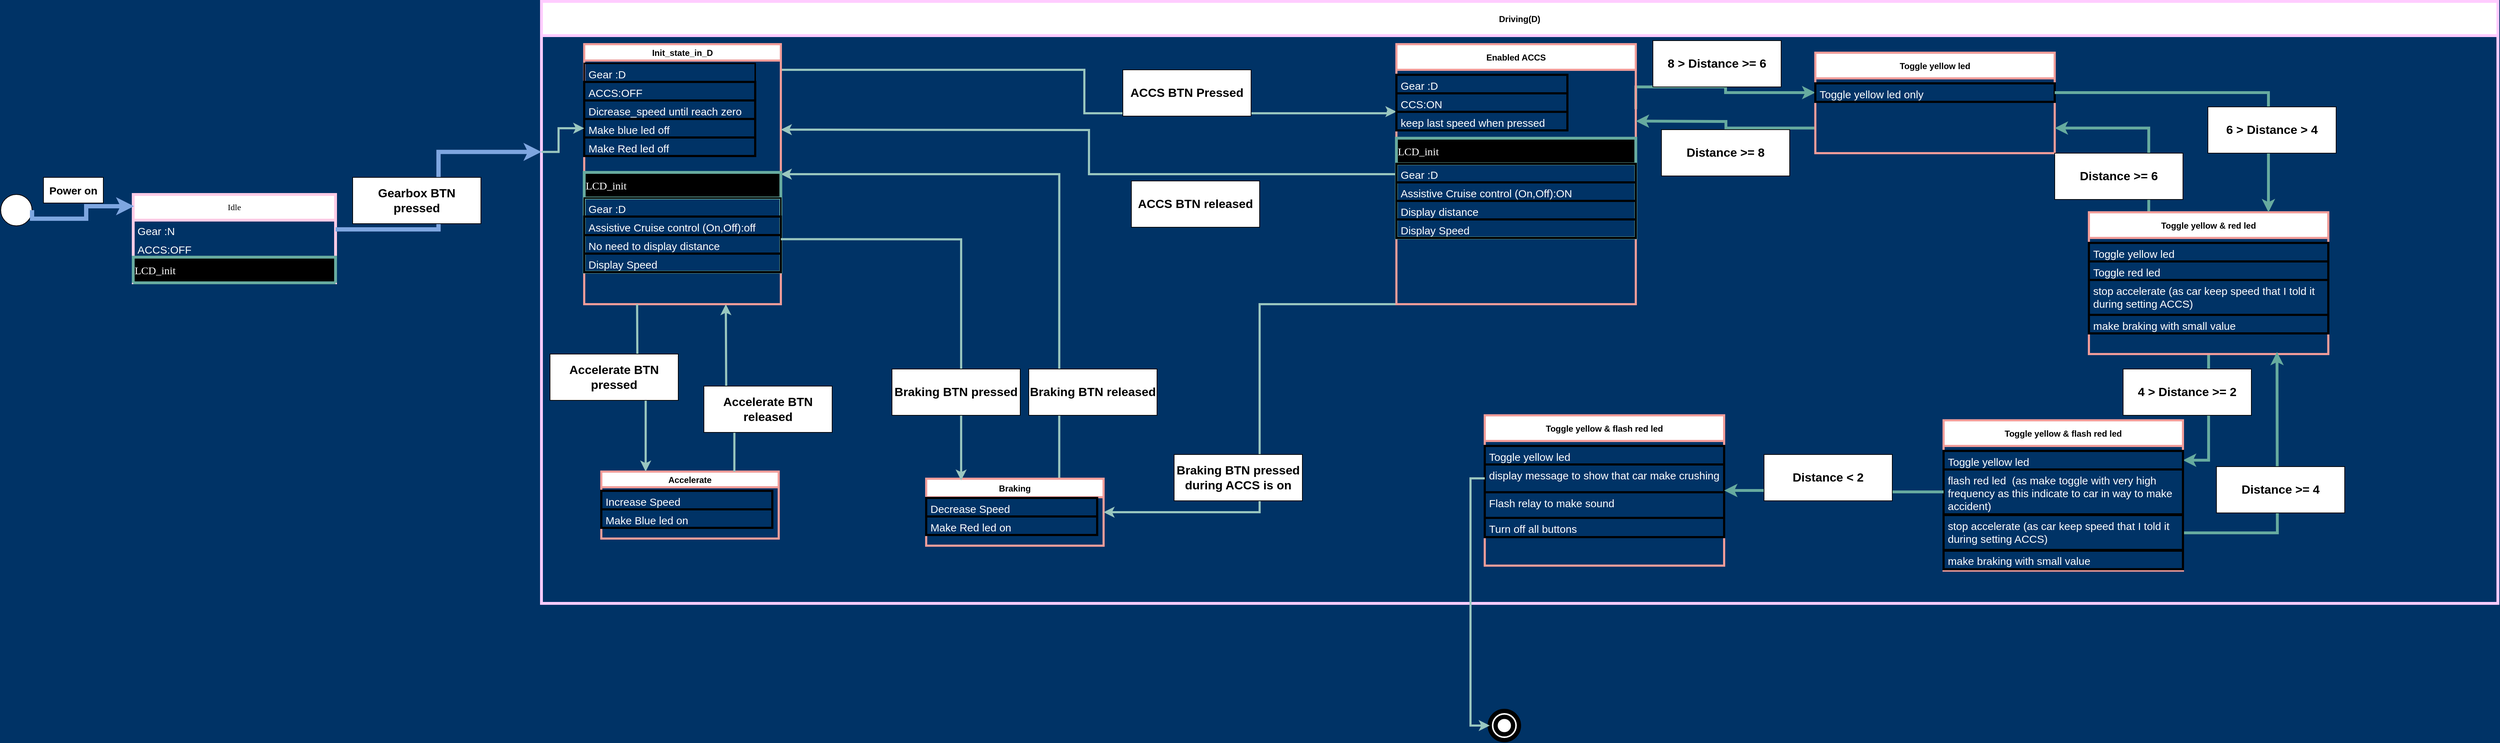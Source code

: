 <mxfile version="24.0.2" type="github">
  <diagram id="C5RBs43oDa-KdzZeNtuy" name="Page-1">
    <mxGraphModel dx="3452" dy="2474" grid="1" gridSize="12" guides="1" tooltips="1" connect="1" arrows="1" fold="1" page="1" pageScale="1" pageWidth="827" pageHeight="1169" background="#003366" math="0" shadow="0">
      <root>
        <mxCell id="WIyWlLk6GJQsqaUBKTNV-0" />
        <mxCell id="WIyWlLk6GJQsqaUBKTNV-1" parent="WIyWlLk6GJQsqaUBKTNV-0" />
        <mxCell id="QeEDxV_lBqNEmLMarwRb-2" value="" style="ellipse;whiteSpace=wrap;html=1;aspect=fixed;" parent="WIyWlLk6GJQsqaUBKTNV-1" vertex="1">
          <mxGeometry x="-182" y="115" width="44" height="44" as="geometry" />
        </mxCell>
        <mxCell id="QeEDxV_lBqNEmLMarwRb-4" value="" style="ellipse;shape=doubleEllipse;whiteSpace=wrap;html=1;gradientColor=none;fillColor=default;fillStyle=auto;aspect=fixed;collapsible=0;shadow=0;textShadow=0;perimeterSpacing=0;strokeWidth=6;" parent="WIyWlLk6GJQsqaUBKTNV-1" vertex="1">
          <mxGeometry x="1908" y="840" width="41" height="41" as="geometry" />
        </mxCell>
        <object label="Idle" id="QeEDxV_lBqNEmLMarwRb-9">
          <mxCell style="swimlane;fontStyle=0;childLayout=stackLayout;horizontal=1;startSize=36;horizontalStack=0;resizeParent=1;resizeParentMax=0;resizeLast=0;collapsible=1;marginBottom=0;whiteSpace=wrap;html=1;fontFamily=Verdana;fontColor=default;rounded=0;gradientColor=none;swimlaneFillColor=none;strokeWidth=4;strokeColor=#FFCCE6;" parent="WIyWlLk6GJQsqaUBKTNV-1" vertex="1">
            <mxGeometry x="4" y="115" width="284" height="124" as="geometry">
              <mxRectangle x="4" y="115" width="72" height="36" as="alternateBounds" />
            </mxGeometry>
          </mxCell>
        </object>
        <mxCell id="QeEDxV_lBqNEmLMarwRb-10" value="&lt;font style=&quot;font-size: 15px;&quot; color=&quot;#ffffff&quot;&gt;Gear :N&lt;/font&gt;" style="text;strokeColor=none;fillColor=none;align=left;verticalAlign=top;spacingLeft=4;spacingRight=4;overflow=hidden;rotatable=0;points=[[0,0.5],[1,0.5]];portConstraint=eastwest;whiteSpace=wrap;html=1;" parent="QeEDxV_lBqNEmLMarwRb-9" vertex="1">
          <mxGeometry y="36" width="284" height="26" as="geometry" />
        </mxCell>
        <mxCell id="QeEDxV_lBqNEmLMarwRb-11" value="&lt;font style=&quot;font-size: 15px;&quot; color=&quot;#ffffff&quot;&gt;ACCS:OFF&lt;/font&gt;" style="text;strokeColor=none;fillColor=none;align=left;verticalAlign=top;spacingLeft=4;spacingRight=4;overflow=hidden;rotatable=0;points=[[0,0.5],[1,0.5]];portConstraint=eastwest;whiteSpace=wrap;html=1;" parent="QeEDxV_lBqNEmLMarwRb-9" vertex="1">
          <mxGeometry y="62" width="284" height="26" as="geometry" />
        </mxCell>
        <object label="&lt;font style=&quot;font-size: 15px;&quot;&gt;LCD_init&lt;/font&gt;" id="QeEDxV_lBqNEmLMarwRb-14">
          <mxCell style="swimlane;fontStyle=0;childLayout=stackLayout;horizontal=1;startSize=36;horizontalStack=0;resizeParent=1;resizeParentMax=0;resizeLast=0;collapsible=1;marginBottom=0;whiteSpace=wrap;html=1;fontFamily=Verdana;fontColor=#FFFFFF;rounded=0;fillColor=#000000;align=left;strokeColor=#67AB9F;strokeWidth=4;" parent="QeEDxV_lBqNEmLMarwRb-9" vertex="1" collapsed="1">
            <mxGeometry y="88" width="284" height="36" as="geometry">
              <mxRectangle y="88" width="284" height="140" as="alternateBounds" />
            </mxGeometry>
          </mxCell>
        </object>
        <mxCell id="QeEDxV_lBqNEmLMarwRb-15" value="&lt;font style=&quot;font-size: 15px;&quot; color=&quot;#ffffff&quot;&gt;Gear :N&lt;/font&gt;" style="text;strokeColor=none;fillColor=none;align=left;verticalAlign=top;spacingLeft=4;spacingRight=4;overflow=hidden;rotatable=0;points=[[0,0.5],[1,0.5]];portConstraint=eastwest;whiteSpace=wrap;html=1;" parent="QeEDxV_lBqNEmLMarwRb-14" vertex="1">
          <mxGeometry y="36" width="284" height="26" as="geometry" />
        </mxCell>
        <mxCell id="QeEDxV_lBqNEmLMarwRb-16" value="&lt;font color=&quot;#ffffff&quot;&gt;&lt;span style=&quot;font-size: 15px;&quot;&gt;Assistive Cruise control (On,Off):off&lt;/span&gt;&lt;/font&gt;" style="text;strokeColor=none;fillColor=none;align=left;verticalAlign=top;spacingLeft=4;spacingRight=4;overflow=hidden;rotatable=0;points=[[0,0.5],[1,0.5]];portConstraint=eastwest;whiteSpace=wrap;html=1;" parent="QeEDxV_lBqNEmLMarwRb-14" vertex="1">
          <mxGeometry y="62" width="284" height="26" as="geometry" />
        </mxCell>
        <mxCell id="QeEDxV_lBqNEmLMarwRb-17" value="&lt;font style=&quot;font-size: 15px;&quot; color=&quot;#ffffff&quot;&gt;No need to display distance&lt;/font&gt;" style="text;strokeColor=none;fillColor=none;align=left;verticalAlign=top;spacingLeft=4;spacingRight=4;overflow=hidden;rotatable=0;points=[[0,0.5],[1,0.5]];portConstraint=eastwest;whiteSpace=wrap;html=1;" parent="QeEDxV_lBqNEmLMarwRb-14" vertex="1">
          <mxGeometry y="88" width="284" height="26" as="geometry" />
        </mxCell>
        <mxCell id="FsSQR3Tcq3Qhwz0BQt5I-0" value="&lt;font style=&quot;font-size: 15px;&quot; color=&quot;#ffffff&quot;&gt;Display Speed&lt;/font&gt;" style="text;strokeColor=none;fillColor=none;align=left;verticalAlign=top;spacingLeft=4;spacingRight=4;overflow=hidden;rotatable=0;points=[[0,0.5],[1,0.5]];portConstraint=eastwest;whiteSpace=wrap;html=1;" parent="QeEDxV_lBqNEmLMarwRb-14" vertex="1">
          <mxGeometry y="114" width="284" height="26" as="geometry" />
        </mxCell>
        <mxCell id="QeEDxV_lBqNEmLMarwRb-19" style="edgeStyle=orthogonalEdgeStyle;rounded=0;orthogonalLoop=1;jettySize=auto;html=1;exitX=1;exitY=0.5;exitDx=0;exitDy=0;entryX=0.004;entryY=0.133;entryDx=0;entryDy=0;entryPerimeter=0;strokeWidth=6;strokeColor=#7EA6E0;" parent="WIyWlLk6GJQsqaUBKTNV-1" source="QeEDxV_lBqNEmLMarwRb-2" target="QeEDxV_lBqNEmLMarwRb-9" edge="1">
          <mxGeometry relative="1" as="geometry">
            <Array as="points">
              <mxPoint x="-62" y="149" />
              <mxPoint x="-62" y="132" />
            </Array>
          </mxGeometry>
        </mxCell>
        <mxCell id="QeEDxV_lBqNEmLMarwRb-21" value="&lt;font style=&quot;font-size: 15px;&quot;&gt;&lt;b&gt;Power on&lt;/b&gt;&lt;/font&gt;" style="rounded=0;whiteSpace=wrap;html=1;" parent="WIyWlLk6GJQsqaUBKTNV-1" vertex="1">
          <mxGeometry x="-122" y="91" width="84" height="36" as="geometry" />
        </mxCell>
        <mxCell id="uNYdHs1n68aAT5kjv6AT-13" value="Driving(D)" style="swimlane;startSize=48;strokeWidth=4;strokeColor=#FFCCFF;" parent="WIyWlLk6GJQsqaUBKTNV-1" vertex="1">
          <mxGeometry x="577" y="-156" width="2746" height="845" as="geometry">
            <mxRectangle x="552" y="-132" width="96" height="48" as="alternateBounds" />
          </mxGeometry>
        </mxCell>
        <mxCell id="7wikcRFZf2UDu9N1v2jD-3" value="Accelerate" style="swimlane;strokeWidth=3;strokeColor=#F19C99;startSize=22;" vertex="1" parent="uNYdHs1n68aAT5kjv6AT-13">
          <mxGeometry x="84" y="660" width="249" height="94" as="geometry" />
        </mxCell>
        <mxCell id="7wikcRFZf2UDu9N1v2jD-4" value="&lt;font style=&quot;font-size: 15px;&quot; color=&quot;#ffffff&quot;&gt;Increase Speed&lt;/font&gt;" style="text;strokeColor=default;fillColor=none;align=left;verticalAlign=top;spacingLeft=4;spacingRight=4;overflow=hidden;rotatable=0;points=[[0,0.5],[1,0.5]];portConstraint=eastwest;whiteSpace=wrap;html=1;strokeWidth=3;" vertex="1" parent="7wikcRFZf2UDu9N1v2jD-3">
          <mxGeometry y="27" width="240" height="26" as="geometry" />
        </mxCell>
        <mxCell id="7wikcRFZf2UDu9N1v2jD-5" value="&lt;font style=&quot;font-size: 15px;&quot; color=&quot;#ffffff&quot;&gt;Make Blue led on&amp;nbsp;&lt;/font&gt;" style="text;strokeColor=default;fillColor=none;align=left;verticalAlign=top;spacingLeft=4;spacingRight=4;overflow=hidden;rotatable=0;points=[[0,0.5,0,0,0],[1,0.5,0,0,0]];portConstraint=eastwest;whiteSpace=wrap;html=1;strokeWidth=3;" vertex="1" parent="7wikcRFZf2UDu9N1v2jD-3">
          <mxGeometry y="53" width="240" height="26" as="geometry" />
        </mxCell>
        <mxCell id="7wikcRFZf2UDu9N1v2jD-32" style="edgeStyle=orthogonalEdgeStyle;rounded=0;orthogonalLoop=1;jettySize=auto;html=1;exitX=0.75;exitY=0;exitDx=0;exitDy=0;entryX=1;entryY=0.5;entryDx=0;entryDy=0;strokeWidth=3;strokeColor=#9AC7BF;" edge="1" parent="uNYdHs1n68aAT5kjv6AT-13" source="7wikcRFZf2UDu9N1v2jD-18" target="FsSQR3Tcq3Qhwz0BQt5I-2">
          <mxGeometry relative="1" as="geometry" />
        </mxCell>
        <mxCell id="7wikcRFZf2UDu9N1v2jD-18" value="Braking" style="swimlane;strokeWidth=3;strokeColor=#F19C99;startSize=26;" vertex="1" parent="uNYdHs1n68aAT5kjv6AT-13">
          <mxGeometry x="540" y="670" width="249" height="94" as="geometry" />
        </mxCell>
        <mxCell id="7wikcRFZf2UDu9N1v2jD-19" value="&lt;font style=&quot;font-size: 15px;&quot; color=&quot;#ffffff&quot;&gt;Decrease Speed&lt;/font&gt;" style="text;strokeColor=default;fillColor=none;align=left;verticalAlign=top;spacingLeft=4;spacingRight=4;overflow=hidden;rotatable=0;points=[[0,0.5],[1,0.5]];portConstraint=eastwest;whiteSpace=wrap;html=1;strokeWidth=3;" vertex="1" parent="7wikcRFZf2UDu9N1v2jD-18">
          <mxGeometry y="27" width="240" height="26" as="geometry" />
        </mxCell>
        <mxCell id="7wikcRFZf2UDu9N1v2jD-20" value="&lt;font style=&quot;font-size: 15px;&quot; color=&quot;#ffffff&quot;&gt;Make Red led on&amp;nbsp;&lt;/font&gt;" style="text;strokeColor=default;fillColor=none;align=left;verticalAlign=top;spacingLeft=4;spacingRight=4;overflow=hidden;rotatable=0;points=[[0,0.5,0,0,0],[1,0.5,0,0,0]];portConstraint=eastwest;whiteSpace=wrap;html=1;strokeWidth=3;" vertex="1" parent="7wikcRFZf2UDu9N1v2jD-18">
          <mxGeometry y="53" width="240" height="26" as="geometry" />
        </mxCell>
        <mxCell id="7wikcRFZf2UDu9N1v2jD-44" style="edgeStyle=orthogonalEdgeStyle;rounded=0;orthogonalLoop=1;jettySize=auto;html=1;exitX=1;exitY=0;exitDx=0;exitDy=0;strokeWidth=3;strokeColor=#9AC7BF;entryX=0;entryY=-0.01;entryDx=0;entryDy=0;entryPerimeter=0;" edge="1" parent="uNYdHs1n68aAT5kjv6AT-13" source="FsSQR3Tcq3Qhwz0BQt5I-2" target="7wikcRFZf2UDu9N1v2jD-41">
          <mxGeometry relative="1" as="geometry">
            <mxPoint x="1188" y="156" as="targetPoint" />
            <Array as="points">
              <mxPoint x="336" y="96" />
              <mxPoint x="762" y="96" />
              <mxPoint x="762" y="157" />
              <mxPoint x="1188" y="157" />
              <mxPoint x="1188" y="155" />
            </Array>
          </mxGeometry>
        </mxCell>
        <mxCell id="FsSQR3Tcq3Qhwz0BQt5I-2" value="Init_state_in_D" style="swimlane;strokeWidth=3;strokeColor=#F19C99;" parent="uNYdHs1n68aAT5kjv6AT-13" vertex="1">
          <mxGeometry x="60" y="60" width="276" height="365" as="geometry">
            <mxRectangle x="60" y="60" width="120" height="24" as="alternateBounds" />
          </mxGeometry>
        </mxCell>
        <mxCell id="FsSQR3Tcq3Qhwz0BQt5I-3" value="&lt;font style=&quot;font-size: 15px;&quot; color=&quot;#ffffff&quot;&gt;Gear :D&lt;/font&gt;" style="text;strokeColor=default;fillColor=none;align=left;verticalAlign=top;spacingLeft=4;spacingRight=4;overflow=hidden;rotatable=0;points=[[0,0.5],[1,0.5]];portConstraint=eastwest;whiteSpace=wrap;html=1;strokeWidth=2;perimeterSpacing=13;" parent="FsSQR3Tcq3Qhwz0BQt5I-2" vertex="1">
          <mxGeometry y="27" width="240" height="26" as="geometry" />
        </mxCell>
        <mxCell id="FsSQR3Tcq3Qhwz0BQt5I-4" value="&lt;font style=&quot;font-size: 15px;&quot; color=&quot;#ffffff&quot;&gt;ACCS:OFF&lt;/font&gt;" style="text;strokeColor=default;fillColor=none;align=left;verticalAlign=top;spacingLeft=4;spacingRight=4;overflow=hidden;rotatable=0;points=[[0,0.5,0,0,0],[1,0.5,0,0,0]];portConstraint=eastwest;whiteSpace=wrap;html=1;strokeWidth=3;" parent="FsSQR3Tcq3Qhwz0BQt5I-2" vertex="1">
          <mxGeometry y="53" width="240" height="26" as="geometry" />
        </mxCell>
        <object label="&lt;font style=&quot;font-size: 15px;&quot;&gt;LCD_init&lt;/font&gt;" id="FsSQR3Tcq3Qhwz0BQt5I-5">
          <mxCell style="swimlane;fontStyle=0;childLayout=stackLayout;horizontal=1;startSize=36;horizontalStack=0;resizeParent=1;resizeParentMax=0;resizeLast=0;collapsible=1;marginBottom=0;whiteSpace=wrap;html=1;fontFamily=Verdana;fontColor=#FFFFFF;rounded=0;fillColor=#000000;align=left;strokeColor=#67AB9F;strokeWidth=4;" parent="FsSQR3Tcq3Qhwz0BQt5I-2" vertex="1">
            <mxGeometry y="180" width="276" height="140" as="geometry">
              <mxRectangle y="144" width="240" height="36" as="alternateBounds" />
            </mxGeometry>
          </mxCell>
        </object>
        <mxCell id="FsSQR3Tcq3Qhwz0BQt5I-6" value="&lt;font style=&quot;font-size: 15px;&quot; color=&quot;#ffffff&quot;&gt;Gear :D&lt;/font&gt;" style="text;strokeColor=default;fillColor=none;align=left;verticalAlign=top;spacingLeft=4;spacingRight=4;overflow=hidden;rotatable=0;points=[[0,0.5],[1,0.5]];portConstraint=eastwest;whiteSpace=wrap;html=1;strokeWidth=2;" parent="FsSQR3Tcq3Qhwz0BQt5I-5" vertex="1">
          <mxGeometry y="36" width="276" height="26" as="geometry" />
        </mxCell>
        <mxCell id="FsSQR3Tcq3Qhwz0BQt5I-7" value="&lt;font color=&quot;#ffffff&quot;&gt;&lt;span style=&quot;font-size: 15px;&quot;&gt;Assistive Cruise control (On,Off):off&lt;/span&gt;&lt;/font&gt;" style="text;strokeColor=default;fillColor=none;align=left;verticalAlign=top;spacingLeft=4;spacingRight=4;overflow=hidden;rotatable=0;points=[[0,0.5],[1,0.5]];portConstraint=eastwest;whiteSpace=wrap;html=1;strokeWidth=3;" parent="FsSQR3Tcq3Qhwz0BQt5I-5" vertex="1">
          <mxGeometry y="62" width="276" height="26" as="geometry" />
        </mxCell>
        <mxCell id="FsSQR3Tcq3Qhwz0BQt5I-8" value="&lt;font style=&quot;font-size: 15px;&quot; color=&quot;#ffffff&quot;&gt;No need to display distance&lt;/font&gt;" style="text;strokeColor=default;fillColor=none;align=left;verticalAlign=top;spacingLeft=4;spacingRight=4;overflow=hidden;rotatable=0;points=[[0,0.5],[1,0.5]];portConstraint=eastwest;whiteSpace=wrap;html=1;strokeWidth=3;" parent="FsSQR3Tcq3Qhwz0BQt5I-5" vertex="1">
          <mxGeometry y="88" width="276" height="26" as="geometry" />
        </mxCell>
        <mxCell id="FsSQR3Tcq3Qhwz0BQt5I-9" value="&lt;font style=&quot;font-size: 15px;&quot; color=&quot;#ffffff&quot;&gt;Display Speed&lt;/font&gt;" style="text;strokeColor=default;fillColor=none;align=left;verticalAlign=top;spacingLeft=4;spacingRight=4;overflow=hidden;rotatable=0;points=[[0,0.5],[1,0.5]];portConstraint=eastwest;whiteSpace=wrap;html=1;strokeWidth=3;" parent="FsSQR3Tcq3Qhwz0BQt5I-5" vertex="1">
          <mxGeometry y="114" width="276" height="26" as="geometry" />
        </mxCell>
        <mxCell id="7wikcRFZf2UDu9N1v2jD-1" value="&lt;font style=&quot;font-size: 15px;&quot; color=&quot;#ffffff&quot;&gt;Dicrease_speed until reach zero&lt;/font&gt;" style="text;strokeColor=default;fillColor=none;align=left;verticalAlign=top;spacingLeft=4;spacingRight=4;overflow=hidden;rotatable=0;points=[[0,0.5,0,0,0],[1,0.5,0,0,0]];portConstraint=eastwest;whiteSpace=wrap;html=1;strokeWidth=3;" vertex="1" parent="FsSQR3Tcq3Qhwz0BQt5I-2">
          <mxGeometry y="79" width="240" height="26" as="geometry" />
        </mxCell>
        <mxCell id="7wikcRFZf2UDu9N1v2jD-26" value="&lt;font style=&quot;font-size: 15px;&quot; color=&quot;#ffffff&quot;&gt;Make blue led off&lt;/font&gt;" style="text;strokeColor=default;fillColor=none;align=left;verticalAlign=top;spacingLeft=4;spacingRight=4;overflow=hidden;rotatable=0;points=[[0,0.5,0,0,0],[1,0.5,0,0,0]];portConstraint=eastwest;whiteSpace=wrap;html=1;strokeWidth=3;" vertex="1" parent="FsSQR3Tcq3Qhwz0BQt5I-2">
          <mxGeometry y="105" width="240" height="26" as="geometry" />
        </mxCell>
        <mxCell id="7wikcRFZf2UDu9N1v2jD-48" value="&lt;font style=&quot;font-size: 15px;&quot; color=&quot;#ffffff&quot;&gt;Make Red led off&lt;/font&gt;" style="text;strokeColor=default;fillColor=none;align=left;verticalAlign=top;spacingLeft=4;spacingRight=4;overflow=hidden;rotatable=0;points=[[0,0.5,0,0,0],[1,0.5,0,0,0]];portConstraint=eastwest;whiteSpace=wrap;html=1;strokeWidth=3;" vertex="1" parent="FsSQR3Tcq3Qhwz0BQt5I-2">
          <mxGeometry y="131" width="240" height="26" as="geometry" />
        </mxCell>
        <mxCell id="7wikcRFZf2UDu9N1v2jD-13" style="edgeStyle=orthogonalEdgeStyle;rounded=0;orthogonalLoop=1;jettySize=auto;html=1;exitX=0.25;exitY=1;exitDx=0;exitDy=0;entryX=0.25;entryY=0;entryDx=0;entryDy=0;strokeWidth=3;strokeColor=#9AC7BF;" edge="1" parent="uNYdHs1n68aAT5kjv6AT-13" target="7wikcRFZf2UDu9N1v2jD-3">
          <mxGeometry relative="1" as="geometry">
            <mxPoint x="134.25" y="425" as="sourcePoint" />
          </mxGeometry>
        </mxCell>
        <mxCell id="7wikcRFZf2UDu9N1v2jD-14" style="edgeStyle=orthogonalEdgeStyle;rounded=0;orthogonalLoop=1;jettySize=auto;html=1;exitX=0.75;exitY=0;exitDx=0;exitDy=0;entryX=0.75;entryY=1;entryDx=0;entryDy=0;strokeWidth=3;strokeColor=#9AC7BF;" edge="1" parent="uNYdHs1n68aAT5kjv6AT-13" source="7wikcRFZf2UDu9N1v2jD-3">
          <mxGeometry relative="1" as="geometry">
            <mxPoint x="258.75" y="425" as="targetPoint" />
          </mxGeometry>
        </mxCell>
        <mxCell id="7wikcRFZf2UDu9N1v2jD-25" value="&lt;b&gt;&lt;font style=&quot;font-size: 17px;&quot;&gt;Braking BTN released&lt;/font&gt;&lt;/b&gt;" style="rounded=0;whiteSpace=wrap;html=1;" vertex="1" parent="uNYdHs1n68aAT5kjv6AT-13">
          <mxGeometry x="684" y="516" width="180" height="65" as="geometry" />
        </mxCell>
        <mxCell id="7wikcRFZf2UDu9N1v2jD-29" style="edgeStyle=elbowEdgeStyle;rounded=0;orthogonalLoop=1;jettySize=auto;html=1;exitX=1;exitY=0.75;exitDx=0;exitDy=0;entryX=0.197;entryY=0.027;entryDx=0;entryDy=0;entryPerimeter=0;elbow=vertical;strokeWidth=3;strokeColor=#9AC7BF;" edge="1" parent="uNYdHs1n68aAT5kjv6AT-13" source="FsSQR3Tcq3Qhwz0BQt5I-2" target="7wikcRFZf2UDu9N1v2jD-18">
          <mxGeometry relative="1" as="geometry">
            <Array as="points">
              <mxPoint x="456" y="334" />
            </Array>
          </mxGeometry>
        </mxCell>
        <mxCell id="7wikcRFZf2UDu9N1v2jD-45" style="edgeStyle=orthogonalEdgeStyle;rounded=0;orthogonalLoop=1;jettySize=auto;html=1;exitX=0;exitY=0.5;exitDx=0;exitDy=0;strokeWidth=3;strokeColor=#9AC7BF;" edge="1" parent="uNYdHs1n68aAT5kjv6AT-13" source="7wikcRFZf2UDu9N1v2jD-33">
          <mxGeometry relative="1" as="geometry">
            <mxPoint x="336" y="180" as="targetPoint" />
          </mxGeometry>
        </mxCell>
        <mxCell id="7wikcRFZf2UDu9N1v2jD-49" style="edgeStyle=orthogonalEdgeStyle;rounded=0;orthogonalLoop=1;jettySize=auto;html=1;exitX=0.25;exitY=1;exitDx=0;exitDy=0;entryX=1;entryY=0.5;entryDx=0;entryDy=0;strokeWidth=3;strokeColor=#9AC7BF;" edge="1" parent="uNYdHs1n68aAT5kjv6AT-13" source="7wikcRFZf2UDu9N1v2jD-33" target="7wikcRFZf2UDu9N1v2jD-18">
          <mxGeometry relative="1" as="geometry">
            <Array as="points">
              <mxPoint x="1008" y="425" />
              <mxPoint x="1008" y="717" />
            </Array>
          </mxGeometry>
        </mxCell>
        <mxCell id="7wikcRFZf2UDu9N1v2jD-79" style="edgeStyle=orthogonalEdgeStyle;rounded=0;orthogonalLoop=1;jettySize=auto;html=1;exitX=1;exitY=0.25;exitDx=0;exitDy=0;entryX=0;entryY=0.5;entryDx=0;entryDy=0;strokeWidth=4;strokeColor=#67AB9F;" edge="1" parent="uNYdHs1n68aAT5kjv6AT-13" source="7wikcRFZf2UDu9N1v2jD-33" target="7wikcRFZf2UDu9N1v2jD-56">
          <mxGeometry relative="1" as="geometry">
            <Array as="points">
              <mxPoint x="1536" y="120" />
              <mxPoint x="1662" y="120" />
              <mxPoint x="1662" y="128" />
            </Array>
          </mxGeometry>
        </mxCell>
        <mxCell id="7wikcRFZf2UDu9N1v2jD-33" value="Enabled ACCS" style="swimlane;strokeWidth=3;strokeColor=#F19C99;startSize=36;" vertex="1" parent="uNYdHs1n68aAT5kjv6AT-13">
          <mxGeometry x="1200" y="60" width="336" height="365" as="geometry" />
        </mxCell>
        <mxCell id="7wikcRFZf2UDu9N1v2jD-34" value="&lt;font style=&quot;font-size: 15px;&quot; color=&quot;#ffffff&quot;&gt;Gear :D&lt;/font&gt;" style="text;strokeColor=default;fillColor=none;align=left;verticalAlign=top;spacingLeft=4;spacingRight=4;overflow=hidden;rotatable=0;points=[[0,0.5],[1,0.5]];portConstraint=eastwest;whiteSpace=wrap;html=1;strokeWidth=3;" vertex="1" parent="7wikcRFZf2UDu9N1v2jD-33">
          <mxGeometry y="43" width="240" height="26" as="geometry" />
        </mxCell>
        <mxCell id="7wikcRFZf2UDu9N1v2jD-35" value="&lt;font style=&quot;font-size: 15px;&quot; color=&quot;#ffffff&quot;&gt;CCS:ON&lt;/font&gt;" style="text;strokeColor=default;fillColor=none;align=left;verticalAlign=top;spacingLeft=4;spacingRight=4;overflow=hidden;rotatable=0;points=[[0,0.5,0,0,0],[1,0.5,0,0,0]];portConstraint=eastwest;whiteSpace=wrap;html=1;strokeWidth=3;" vertex="1" parent="7wikcRFZf2UDu9N1v2jD-33">
          <mxGeometry y="69" width="240" height="26" as="geometry" />
        </mxCell>
        <object label="&lt;font style=&quot;font-size: 15px;&quot;&gt;LCD_init&lt;/font&gt;" id="7wikcRFZf2UDu9N1v2jD-36">
          <mxCell style="swimlane;fontStyle=0;childLayout=stackLayout;horizontal=1;startSize=36;horizontalStack=0;resizeParent=1;resizeParentMax=0;resizeLast=0;collapsible=1;marginBottom=0;whiteSpace=wrap;html=1;fontFamily=Verdana;fontColor=#FFFFFF;rounded=0;fillColor=#000000;align=left;strokeColor=#67AB9F;strokeWidth=4;" vertex="1" parent="7wikcRFZf2UDu9N1v2jD-33">
            <mxGeometry y="132" width="336" height="140" as="geometry">
              <mxRectangle y="160" width="240" height="36" as="alternateBounds" />
            </mxGeometry>
          </mxCell>
        </object>
        <mxCell id="7wikcRFZf2UDu9N1v2jD-37" value="&lt;font style=&quot;font-size: 15px;&quot; color=&quot;#ffffff&quot;&gt;Gear :D&lt;/font&gt;" style="text;strokeColor=default;fillColor=none;align=left;verticalAlign=top;spacingLeft=4;spacingRight=4;overflow=hidden;rotatable=0;points=[[0,0.5],[1,0.5]];portConstraint=eastwest;whiteSpace=wrap;html=1;strokeWidth=3;" vertex="1" parent="7wikcRFZf2UDu9N1v2jD-36">
          <mxGeometry y="36" width="336" height="26" as="geometry" />
        </mxCell>
        <mxCell id="7wikcRFZf2UDu9N1v2jD-38" value="&lt;font color=&quot;#ffffff&quot;&gt;&lt;span style=&quot;font-size: 15px;&quot;&gt;Assistive Cruise control (On,Off):ON&lt;/span&gt;&lt;/font&gt;" style="text;strokeColor=default;fillColor=none;align=left;verticalAlign=top;spacingLeft=4;spacingRight=4;overflow=hidden;rotatable=0;points=[[0,0.5],[1,0.5]];portConstraint=eastwest;whiteSpace=wrap;html=1;strokeWidth=3;" vertex="1" parent="7wikcRFZf2UDu9N1v2jD-36">
          <mxGeometry y="62" width="336" height="26" as="geometry" />
        </mxCell>
        <mxCell id="7wikcRFZf2UDu9N1v2jD-39" value="&lt;font style=&quot;font-size: 15px;&quot; color=&quot;#ffffff&quot;&gt;Display distance&lt;/font&gt;" style="text;strokeColor=default;fillColor=none;align=left;verticalAlign=top;spacingLeft=4;spacingRight=4;overflow=hidden;rotatable=0;points=[[0,0.5],[1,0.5]];portConstraint=eastwest;whiteSpace=wrap;html=1;strokeWidth=3;" vertex="1" parent="7wikcRFZf2UDu9N1v2jD-36">
          <mxGeometry y="88" width="336" height="26" as="geometry" />
        </mxCell>
        <mxCell id="7wikcRFZf2UDu9N1v2jD-40" value="&lt;font style=&quot;font-size: 15px;&quot; color=&quot;#ffffff&quot;&gt;Display Speed&lt;/font&gt;" style="text;strokeColor=default;fillColor=none;align=left;verticalAlign=top;spacingLeft=4;spacingRight=4;overflow=hidden;rotatable=0;points=[[0,0.5],[1,0.5]];portConstraint=eastwest;whiteSpace=wrap;html=1;strokeWidth=3;" vertex="1" parent="7wikcRFZf2UDu9N1v2jD-36">
          <mxGeometry y="114" width="336" height="26" as="geometry" />
        </mxCell>
        <mxCell id="7wikcRFZf2UDu9N1v2jD-41" value="&lt;font color=&quot;#ffffff&quot;&gt;&lt;span style=&quot;font-size: 15px;&quot;&gt;keep last speed when pressed&lt;/span&gt;&lt;/font&gt;" style="text;strokeColor=default;fillColor=none;align=left;verticalAlign=top;spacingLeft=4;spacingRight=4;overflow=hidden;rotatable=0;points=[[0,0.5,0,0,0],[1,0.5,0,0,0]];portConstraint=eastwest;whiteSpace=wrap;html=1;strokeWidth=3;" vertex="1" parent="7wikcRFZf2UDu9N1v2jD-33">
          <mxGeometry y="95" width="240" height="26" as="geometry" />
        </mxCell>
        <mxCell id="7wikcRFZf2UDu9N1v2jD-43" style="edgeStyle=orthogonalEdgeStyle;rounded=0;orthogonalLoop=1;jettySize=auto;html=1;exitX=0;exitY=0.25;exitDx=0;exitDy=0;entryX=0;entryY=0.5;entryDx=0;entryDy=0;entryPerimeter=0;strokeWidth=3;strokeColor=#9AC7BF;" edge="1" parent="uNYdHs1n68aAT5kjv6AT-13" source="uNYdHs1n68aAT5kjv6AT-13" target="7wikcRFZf2UDu9N1v2jD-26">
          <mxGeometry relative="1" as="geometry">
            <Array as="points">
              <mxPoint x="24" y="211" />
              <mxPoint x="24" y="178" />
            </Array>
          </mxGeometry>
        </mxCell>
        <mxCell id="7wikcRFZf2UDu9N1v2jD-24" value="&lt;b&gt;&lt;font style=&quot;font-size: 17px;&quot;&gt;Braking BTN pressed&lt;/font&gt;&lt;/b&gt;" style="rounded=0;whiteSpace=wrap;html=1;" vertex="1" parent="uNYdHs1n68aAT5kjv6AT-13">
          <mxGeometry x="492" y="516" width="180" height="65" as="geometry" />
        </mxCell>
        <mxCell id="7wikcRFZf2UDu9N1v2jD-46" value="&lt;b&gt;&lt;font style=&quot;font-size: 17px;&quot;&gt;ACCS BTN Pressed&lt;/font&gt;&lt;/b&gt;" style="rounded=0;whiteSpace=wrap;html=1;" vertex="1" parent="uNYdHs1n68aAT5kjv6AT-13">
          <mxGeometry x="816" y="96" width="180" height="65" as="geometry" />
        </mxCell>
        <mxCell id="7wikcRFZf2UDu9N1v2jD-47" value="&lt;b&gt;&lt;font style=&quot;font-size: 17px;&quot;&gt;ACCS BTN&lt;/font&gt;&lt;/b&gt;&lt;b&gt;&lt;font style=&quot;font-size: 17px;&quot;&gt;&amp;nbsp;released&lt;/font&gt;&lt;/b&gt;" style="rounded=0;whiteSpace=wrap;html=1;" vertex="1" parent="uNYdHs1n68aAT5kjv6AT-13">
          <mxGeometry x="828" y="252" width="180" height="65" as="geometry" />
        </mxCell>
        <mxCell id="7wikcRFZf2UDu9N1v2jD-51" value="&lt;b&gt;&lt;font style=&quot;font-size: 17px;&quot;&gt;Braking BTN pressed&lt;/font&gt;&lt;/b&gt;&lt;div&gt;&lt;b&gt;&lt;font style=&quot;font-size: 17px;&quot;&gt;during ACCS is on&lt;/font&gt;&lt;/b&gt;&lt;/div&gt;" style="rounded=0;whiteSpace=wrap;html=1;" vertex="1" parent="uNYdHs1n68aAT5kjv6AT-13">
          <mxGeometry x="888" y="636" width="180" height="65" as="geometry" />
        </mxCell>
        <mxCell id="7wikcRFZf2UDu9N1v2jD-16" value="&lt;b&gt;&lt;font style=&quot;font-size: 17px;&quot;&gt;Accelerate BTN pressed&lt;/font&gt;&lt;/b&gt;" style="rounded=0;whiteSpace=wrap;html=1;" vertex="1" parent="uNYdHs1n68aAT5kjv6AT-13">
          <mxGeometry x="12" y="495" width="180" height="65" as="geometry" />
        </mxCell>
        <mxCell id="7wikcRFZf2UDu9N1v2jD-17" value="&lt;b&gt;&lt;font style=&quot;font-size: 17px;&quot;&gt;Accelerate BTN released&lt;/font&gt;&lt;/b&gt;" style="rounded=0;whiteSpace=wrap;html=1;" vertex="1" parent="uNYdHs1n68aAT5kjv6AT-13">
          <mxGeometry x="228" y="540" width="180" height="65" as="geometry" />
        </mxCell>
        <mxCell id="7wikcRFZf2UDu9N1v2jD-80" style="edgeStyle=orthogonalEdgeStyle;rounded=0;orthogonalLoop=1;jettySize=auto;html=1;exitX=0;exitY=0.75;exitDx=0;exitDy=0;strokeWidth=4;strokeColor=#67AB9F;" edge="1" parent="uNYdHs1n68aAT5kjv6AT-13" source="7wikcRFZf2UDu9N1v2jD-55">
          <mxGeometry relative="1" as="geometry">
            <mxPoint x="1536" y="168" as="targetPoint" />
          </mxGeometry>
        </mxCell>
        <mxCell id="7wikcRFZf2UDu9N1v2jD-55" value="Toggle yellow led" style="swimlane;strokeWidth=3;strokeColor=#F19C99;startSize=36;" vertex="1" parent="uNYdHs1n68aAT5kjv6AT-13">
          <mxGeometry x="1788" y="72" width="336" height="141" as="geometry" />
        </mxCell>
        <mxCell id="7wikcRFZf2UDu9N1v2jD-56" value="&lt;font style=&quot;font-size: 15px;&quot; color=&quot;#ffffff&quot;&gt;Toggle yellow led only&lt;/font&gt;" style="text;strokeColor=default;fillColor=none;align=left;verticalAlign=top;spacingLeft=4;spacingRight=4;overflow=hidden;rotatable=0;points=[[0,0.5],[1,0.5]];portConstraint=eastwest;whiteSpace=wrap;html=1;strokeWidth=3;" vertex="1" parent="7wikcRFZf2UDu9N1v2jD-55">
          <mxGeometry y="43" width="336" height="26" as="geometry" />
        </mxCell>
        <mxCell id="7wikcRFZf2UDu9N1v2jD-82" style="edgeStyle=orthogonalEdgeStyle;rounded=0;orthogonalLoop=1;jettySize=auto;html=1;exitX=0.25;exitY=0;exitDx=0;exitDy=0;entryX=1;entryY=0.75;entryDx=0;entryDy=0;strokeWidth=4;strokeColor=#67AB9F;" edge="1" parent="uNYdHs1n68aAT5kjv6AT-13" source="7wikcRFZf2UDu9N1v2jD-64" target="7wikcRFZf2UDu9N1v2jD-55">
          <mxGeometry relative="1" as="geometry" />
        </mxCell>
        <mxCell id="7wikcRFZf2UDu9N1v2jD-83" style="edgeStyle=orthogonalEdgeStyle;rounded=0;orthogonalLoop=1;jettySize=auto;html=1;exitX=0.5;exitY=1;exitDx=0;exitDy=0;entryX=1;entryY=0.5;entryDx=0;entryDy=0;strokeWidth=4;strokeColor=#67AB9F;" edge="1" parent="uNYdHs1n68aAT5kjv6AT-13" source="7wikcRFZf2UDu9N1v2jD-64" target="7wikcRFZf2UDu9N1v2jD-70">
          <mxGeometry relative="1" as="geometry" />
        </mxCell>
        <mxCell id="7wikcRFZf2UDu9N1v2jD-64" value="Toggle yellow &amp; red led" style="swimlane;strokeWidth=3;strokeColor=#F19C99;startSize=36;" vertex="1" parent="uNYdHs1n68aAT5kjv6AT-13">
          <mxGeometry x="2172" y="296" width="336" height="199" as="geometry" />
        </mxCell>
        <mxCell id="7wikcRFZf2UDu9N1v2jD-65" value="&lt;font style=&quot;font-size: 15px;&quot; color=&quot;#ffffff&quot;&gt;Toggle yellow led&amp;nbsp;&lt;/font&gt;" style="text;strokeColor=default;fillColor=none;align=left;verticalAlign=top;spacingLeft=4;spacingRight=4;overflow=hidden;rotatable=0;points=[[0,0.5],[1,0.5]];portConstraint=eastwest;whiteSpace=wrap;html=1;strokeWidth=3;" vertex="1" parent="7wikcRFZf2UDu9N1v2jD-64">
          <mxGeometry y="43" width="336" height="26" as="geometry" />
        </mxCell>
        <mxCell id="7wikcRFZf2UDu9N1v2jD-66" value="&lt;font style=&quot;font-size: 15px;&quot; color=&quot;#ffffff&quot;&gt;Toggle red led&amp;nbsp;&lt;/font&gt;" style="text;strokeColor=default;fillColor=none;align=left;verticalAlign=top;spacingLeft=4;spacingRight=4;overflow=hidden;rotatable=0;points=[[0,0.5,0,0,0],[1,0.5,0,0,0]];portConstraint=eastwest;whiteSpace=wrap;html=1;strokeWidth=3;" vertex="1" parent="7wikcRFZf2UDu9N1v2jD-64">
          <mxGeometry y="69" width="336" height="26" as="geometry" />
        </mxCell>
        <mxCell id="7wikcRFZf2UDu9N1v2jD-67" value="&lt;font color=&quot;#ffffff&quot;&gt;&lt;span style=&quot;font-size: 15px;&quot;&gt;stop accelerate (as car keep speed that I told it&lt;/span&gt;&lt;/font&gt;&lt;div&gt;&lt;font color=&quot;#ffffff&quot;&gt;&lt;span style=&quot;font-size: 15px;&quot;&gt;during setting ACCS)&lt;/span&gt;&lt;/font&gt;&lt;/div&gt;" style="text;strokeColor=default;fillColor=none;align=left;verticalAlign=top;spacingLeft=4;spacingRight=4;overflow=hidden;rotatable=0;points=[[0,0.5,0,0,0],[1,0.5,0,0,0]];portConstraint=eastwest;whiteSpace=wrap;html=1;strokeWidth=3;" vertex="1" parent="7wikcRFZf2UDu9N1v2jD-64">
          <mxGeometry y="95" width="336" height="49" as="geometry" />
        </mxCell>
        <mxCell id="7wikcRFZf2UDu9N1v2jD-68" value="&lt;font style=&quot;font-size: 15px;&quot; color=&quot;#ffffff&quot;&gt;make braking with small value&lt;/font&gt;" style="text;strokeColor=default;fillColor=none;align=left;verticalAlign=top;spacingLeft=4;spacingRight=4;overflow=hidden;rotatable=0;points=[[0,0.5,0,0,0],[1,0.5,0,0,0]];portConstraint=eastwest;whiteSpace=wrap;html=1;strokeWidth=3;" vertex="1" parent="7wikcRFZf2UDu9N1v2jD-64">
          <mxGeometry y="144" width="336" height="26" as="geometry" />
        </mxCell>
        <mxCell id="7wikcRFZf2UDu9N1v2jD-69" value="Toggle yellow &amp; flash red led" style="swimlane;strokeWidth=3;strokeColor=#F19C99;startSize=36;" vertex="1" parent="uNYdHs1n68aAT5kjv6AT-13">
          <mxGeometry x="1968" y="588" width="336" height="211" as="geometry" />
        </mxCell>
        <mxCell id="7wikcRFZf2UDu9N1v2jD-70" value="&lt;font style=&quot;font-size: 15px;&quot; color=&quot;#ffffff&quot;&gt;Toggle yellow led&amp;nbsp;&lt;/font&gt;" style="text;strokeColor=default;fillColor=none;align=left;verticalAlign=top;spacingLeft=4;spacingRight=4;overflow=hidden;rotatable=0;points=[[0,0.5],[1,0.5]];portConstraint=eastwest;whiteSpace=wrap;html=1;strokeWidth=3;" vertex="1" parent="7wikcRFZf2UDu9N1v2jD-69">
          <mxGeometry y="43" width="336" height="26" as="geometry" />
        </mxCell>
        <mxCell id="7wikcRFZf2UDu9N1v2jD-71" value="&lt;font style=&quot;font-size: 15px;&quot; color=&quot;#ffffff&quot;&gt;flash red led&amp;nbsp; (as make toggle with very high frequency as this indicate to car in way to make accident)&lt;/font&gt;" style="text;strokeColor=default;fillColor=none;align=left;verticalAlign=top;spacingLeft=4;spacingRight=4;overflow=hidden;rotatable=0;points=[[0,0.5,0,0,0],[1,0.5,0,0,0]];portConstraint=eastwest;whiteSpace=wrap;html=1;strokeWidth=3;" vertex="1" parent="7wikcRFZf2UDu9N1v2jD-69">
          <mxGeometry y="69" width="336" height="63" as="geometry" />
        </mxCell>
        <mxCell id="7wikcRFZf2UDu9N1v2jD-84" style="edgeStyle=orthogonalEdgeStyle;rounded=0;orthogonalLoop=1;jettySize=auto;html=1;exitX=1;exitY=0.5;exitDx=0;exitDy=0;exitPerimeter=0;strokeWidth=4;strokeColor=#67AB9F;" edge="1" parent="7wikcRFZf2UDu9N1v2jD-69" source="7wikcRFZf2UDu9N1v2jD-72">
          <mxGeometry relative="1" as="geometry">
            <mxPoint x="468" y="-96" as="targetPoint" />
          </mxGeometry>
        </mxCell>
        <mxCell id="7wikcRFZf2UDu9N1v2jD-72" value="&lt;font color=&quot;#ffffff&quot;&gt;&lt;span style=&quot;font-size: 15px;&quot;&gt;stop accelerate (as car keep speed that I told it&lt;/span&gt;&lt;/font&gt;&lt;div&gt;&lt;font color=&quot;#ffffff&quot;&gt;&lt;span style=&quot;font-size: 15px;&quot;&gt;during setting ACCS)&lt;/span&gt;&lt;/font&gt;&lt;/div&gt;" style="text;strokeColor=default;fillColor=none;align=left;verticalAlign=top;spacingLeft=4;spacingRight=4;overflow=hidden;rotatable=0;points=[[0,0.5,0,0,0],[1,0.5,0,0,0]];portConstraint=eastwest;whiteSpace=wrap;html=1;strokeWidth=3;" vertex="1" parent="7wikcRFZf2UDu9N1v2jD-69">
          <mxGeometry y="133" width="336" height="50" as="geometry" />
        </mxCell>
        <mxCell id="7wikcRFZf2UDu9N1v2jD-73" value="&lt;font style=&quot;font-size: 15px;&quot; color=&quot;#ffffff&quot;&gt;make braking with small value&lt;/font&gt;" style="text;strokeColor=default;fillColor=none;align=left;verticalAlign=top;spacingLeft=4;spacingRight=4;overflow=hidden;rotatable=0;points=[[0,0.5,0,0,0],[1,0.5,0,0,0]];portConstraint=eastwest;whiteSpace=wrap;html=1;strokeWidth=3;" vertex="1" parent="7wikcRFZf2UDu9N1v2jD-69">
          <mxGeometry y="182" width="336" height="27" as="geometry" />
        </mxCell>
        <mxCell id="7wikcRFZf2UDu9N1v2jD-74" value="Toggle yellow &amp; flash red led" style="swimlane;strokeWidth=3;strokeColor=#F19C99;startSize=36;" vertex="1" parent="uNYdHs1n68aAT5kjv6AT-13">
          <mxGeometry x="1324" y="581" width="336" height="211" as="geometry" />
        </mxCell>
        <mxCell id="7wikcRFZf2UDu9N1v2jD-75" value="&lt;font style=&quot;font-size: 15px;&quot; color=&quot;#ffffff&quot;&gt;Toggle yellow led&amp;nbsp;&lt;/font&gt;" style="text;strokeColor=default;fillColor=none;align=left;verticalAlign=top;spacingLeft=4;spacingRight=4;overflow=hidden;rotatable=0;points=[[0,0.5],[1,0.5]];portConstraint=eastwest;whiteSpace=wrap;html=1;strokeWidth=3;" vertex="1" parent="7wikcRFZf2UDu9N1v2jD-74">
          <mxGeometry y="43" width="336" height="26" as="geometry" />
        </mxCell>
        <mxCell id="7wikcRFZf2UDu9N1v2jD-76" value="&lt;font style=&quot;font-size: 15px;&quot; color=&quot;#ffffff&quot;&gt;display message to show that car make crushing&lt;/font&gt;" style="text;strokeColor=default;fillColor=none;align=left;verticalAlign=top;spacingLeft=4;spacingRight=4;overflow=hidden;rotatable=0;points=[[0,0.5,0,0,0],[1,0.5,0,0,0]];portConstraint=eastwest;whiteSpace=wrap;html=1;strokeWidth=3;" vertex="1" parent="7wikcRFZf2UDu9N1v2jD-74">
          <mxGeometry y="69" width="336" height="39" as="geometry" />
        </mxCell>
        <mxCell id="7wikcRFZf2UDu9N1v2jD-77" value="&lt;font color=&quot;#ffffff&quot;&gt;&lt;span style=&quot;font-size: 15px;&quot;&gt;Flash relay to make sound&amp;nbsp;&lt;/span&gt;&lt;/font&gt;" style="text;strokeColor=default;fillColor=none;align=left;verticalAlign=top;spacingLeft=4;spacingRight=4;overflow=hidden;rotatable=0;points=[[0,0.5,0,0,0],[1,0.5,0,0,0]];portConstraint=eastwest;whiteSpace=wrap;html=1;strokeWidth=3;" vertex="1" parent="7wikcRFZf2UDu9N1v2jD-74">
          <mxGeometry y="108" width="336" height="36" as="geometry" />
        </mxCell>
        <mxCell id="7wikcRFZf2UDu9N1v2jD-78" value="&lt;font style=&quot;font-size: 15px;&quot; color=&quot;#ffffff&quot;&gt;Turn off all buttons&amp;nbsp;&lt;/font&gt;" style="text;strokeColor=default;fillColor=none;align=left;verticalAlign=top;spacingLeft=4;spacingRight=4;overflow=hidden;rotatable=0;points=[[0,0.5,0,0,0],[1,0.5,0,0,0]];portConstraint=eastwest;whiteSpace=wrap;html=1;strokeWidth=3;" vertex="1" parent="7wikcRFZf2UDu9N1v2jD-74">
          <mxGeometry y="144" width="336" height="27" as="geometry" />
        </mxCell>
        <mxCell id="7wikcRFZf2UDu9N1v2jD-81" style="edgeStyle=orthogonalEdgeStyle;rounded=0;orthogonalLoop=1;jettySize=auto;html=1;exitX=1;exitY=0.5;exitDx=0;exitDy=0;entryX=0.75;entryY=0;entryDx=0;entryDy=0;strokeWidth=4;strokeColor=#67AB9F;" edge="1" parent="uNYdHs1n68aAT5kjv6AT-13" source="7wikcRFZf2UDu9N1v2jD-56" target="7wikcRFZf2UDu9N1v2jD-64">
          <mxGeometry relative="1" as="geometry" />
        </mxCell>
        <mxCell id="7wikcRFZf2UDu9N1v2jD-85" style="edgeStyle=orthogonalEdgeStyle;rounded=0;orthogonalLoop=1;jettySize=auto;html=1;exitX=0;exitY=0.5;exitDx=0;exitDy=0;exitPerimeter=0;entryX=1;entryY=0.5;entryDx=0;entryDy=0;strokeWidth=4;strokeColor=#67AB9F;" edge="1" parent="uNYdHs1n68aAT5kjv6AT-13" source="7wikcRFZf2UDu9N1v2jD-71" target="7wikcRFZf2UDu9N1v2jD-74">
          <mxGeometry relative="1" as="geometry" />
        </mxCell>
        <mxCell id="7wikcRFZf2UDu9N1v2jD-86" value="&lt;b&gt;&lt;font style=&quot;font-size: 17px;&quot;&gt;8 &amp;gt; Distance &amp;gt;= 6&lt;/font&gt;&lt;/b&gt;&lt;span style=&quot;color: rgba(0, 0, 0, 0); font-family: monospace; font-size: 0px; text-align: start; text-wrap: nowrap;&quot;&gt;%3CmxGraphModel%3E%3Croot%3E%3CmxCell%20id%3D%220%22%2F%3E%3CmxCell%20id%3D%221%22%20parent%3D%220%22%2F%3E%3CmxCell%20id%3D%222%22%20value%3D%22%26lt%3Bb%26gt%3B%26lt%3Bfont%20style%3D%26quot%3Bfont-size%3A%2017px%3B%26quot%3B%26gt%3BACCS%20BTN%20Pressed%26lt%3B%2Ffont%26gt%3B%26lt%3B%2Fb%26gt%3B%22%20style%3D%22rounded%3D0%3BwhiteSpace%3Dwrap%3Bhtml%3D1%3B%22%20vertex%3D%221%22%20parent%3D%221%22%3E%3CmxGeometry%20x%3D%221392%22%20y%3D%22-24%22%20width%3D%22180%22%20height%3D%2265%22%20as%3D%22geometry%22%2F%3E%3C%2FmxCell%3E%3C%2Froot%3E%3C%2FmxGraphModel%3E&lt;/span&gt;&lt;span style=&quot;color: rgba(0, 0, 0, 0); font-family: monospace; font-size: 0px; text-align: start; text-wrap: nowrap;&quot;&gt;%3CmxGraphModel%3E%3Croot%3E%3CmxCell%20id%3D%220%22%2F%3E%3CmxCell%20id%3D%221%22%20parent%3D%220%22%2F%3E%3CmxCell%20id%3D%222%22%20value%3D%22%26lt%3Bb%26gt%3B%26lt%3Bfont%20style%3D%26quot%3Bfont-size%3A%2017px%3B%26quot%3B%26gt%3BACCS%20BTN%20Pressed%26lt%3B%2Ffont%26gt%3B%26lt%3B%2Fb%26gt%3B%22%20style%3D%22rounded%3D0%3BwhiteSpace%3Dwrap%3Bhtml%3D1%3B%22%20vertex%3D%221%22%20parent%3D%221%22%3E%3CmxGeometry%20x%3D%221392%22%20y%3D%22-24%22%20width%3D%22180%22%20height%3D%2265%22%20as%3D%22geometry%22%2F%3E%3C%2FmxCell%3E%3C%2Froot%3E%3C%2FmxGraphModel%3E&lt;/span&gt;" style="rounded=0;whiteSpace=wrap;html=1;" vertex="1" parent="uNYdHs1n68aAT5kjv6AT-13">
          <mxGeometry x="1560" y="55" width="180" height="65" as="geometry" />
        </mxCell>
        <mxCell id="7wikcRFZf2UDu9N1v2jD-87" value="&lt;b&gt;&lt;font style=&quot;font-size: 17px;&quot;&gt;Distance &amp;gt;= 8&lt;/font&gt;&lt;/b&gt;&lt;span style=&quot;color: rgba(0, 0, 0, 0); font-family: monospace; font-size: 0px; text-align: start; text-wrap: nowrap;&quot;&gt;%3CmxGraphModel%3E%3Croot%3E%3CmxCell%20id%3D%220%22%2F%3E%3CmxCell%20id%3D%221%22%20parent%3D%220%22%2F%3E%3CmxCell%20id%3D%222%22%20value%3D%22%26lt%3Bb%26gt%3B%26lt%3Bfont%20style%3D%26quot%3Bfont-size%3A%2017px%3B%26quot%3B%26gt%3BACCS%20BTN%20Pressed%26lt%3B%2Ffont%26gt%3B%26lt%3B%2Fb%26gt%3B%22%20style%3D%22rounded%3D0%3BwhiteSpace%3Dwrap%3Bhtml%3D1%3B%22%20vertex%3D%221%22%20parent%3D%221%22%3E%3CmxGeometry%20x%3D%221392%22%20y%3D%22-24%22%20width%3D%22180%22%20height%3D%2265%22%20as%3D%22geometry%22%2F%3E%3C%2FmxCell%3E%3C%2Froot%3E%3C%2FmxGraphModel%3E&lt;/span&gt;&lt;span style=&quot;color: rgba(0, 0, 0, 0); font-family: monospace; font-size: 0px; text-align: start; text-wrap: nowrap;&quot;&gt;%3CmxGraphModel%3E%3Croot%3E%3CmxCell%20id%3D%220%22%2F%3E%3CmxCell%20id%3D%221%22%20parent%3D%220%22%2F%3E%3CmxCell%20id%3D%222%22%20value%3D%22%26lt%3Bb%26gt%3B%26lt%3Bfont%20style%3D%26quot%3Bfont-size%3A%2017px%3B%26quot%3B%26gt%3BACCS%20BTN%20Pressed%26lt%3B%2Ffont%26gt%3B%26lt%3B%2Fb%26gt%3B%22%20style%3D%22rounded%3D0%3BwhiteSpace%3Dwrap%3Bhtml%3D1%3B%22%20vertex%3D%221%22%20parent%3D%221%22%3E%3CmxGeometry%20x%3D%221392%22%20y%3D%22-24%22%20width%3D%22180%22%20height%3D%2265%22%20as%3D%22geometry%22%2F%3E%3C%2FmxCell%3E%3C%2Froot%3E%3C%2FmxGraphModel%3E&lt;/span&gt;" style="rounded=0;whiteSpace=wrap;html=1;" vertex="1" parent="uNYdHs1n68aAT5kjv6AT-13">
          <mxGeometry x="1572" y="180" width="180" height="65" as="geometry" />
        </mxCell>
        <mxCell id="7wikcRFZf2UDu9N1v2jD-88" value="&lt;b&gt;&lt;font style=&quot;font-size: 17px;&quot;&gt;6 &amp;gt; Distance &amp;gt; 4&lt;/font&gt;&lt;/b&gt;&lt;span style=&quot;color: rgba(0, 0, 0, 0); font-family: monospace; font-size: 0px; text-align: start; text-wrap: nowrap;&quot;&gt;%3CmxGraphModel%3E%3Croot%3E%3CmxCell%20id%3D%220%22%2F%3E%3CmxCell%20id%3D%221%22%20parent%3D%220%22%2F%3E%3CmxCell%20id%3D%222%22%20value%3D%22%26lt%3Bb%26gt%3B%26lt%3Bfont%20style%3D%26quot%3Bfont-size%3A%2017px%3B%26quot%3B%26gt%3BACCS%20BTN%20Pressed%26lt%3B%2Ffont%26gt%3B%26lt%3B%2Fb%26gt%3B%22%20style%3D%22rounded%3D0%3BwhiteSpace%3Dwrap%3Bhtml%3D1%3B%22%20vertex%3D%221%22%20parent%3D%221%22%3E%3CmxGeometry%20x%3D%221392%22%20y%3D%22-24%22%20width%3D%22180%22%20height%3D%2265%22%20as%3D%22geometry%22%2F%3E%3C%2FmxCell%3E%3C%2Froot%3E%3C%2FmxGraphModel%3E&lt;/span&gt;&lt;span style=&quot;color: rgba(0, 0, 0, 0); font-family: monospace; font-size: 0px; text-align: start; text-wrap: nowrap;&quot;&gt;%3CmxGraphModel%3E%3Croot%3E%3CmxCell%20id%3D%220%22%2F%3E%3CmxCell%20id%3D%221%22%20parent%3D%220%22%2F%3E%3CmxCell%20id%3D%222%22%20value%3D%22%26lt%3Bb%26gt%3B%26lt%3Bfont%20style%3D%26quot%3Bfont-size%3A%2017px%3B%26quot%3B%26gt%3BACCS%20BTN%20Pressed%26lt%3B%2Ffont%26gt%3B%26lt%3B%2Fb%26gt%3B%22%20style%3D%22rounded%3D0%3BwhiteSpace%3Dwrap%3Bhtml%3D1%3B%22%20vertex%3D%221%22%20parent%3D%221%22%3E%3CmxGeometry%20x%3D%221392%22%20y%3D%22-24%22%20width%3D%22180%22%20height%3D%2265%22%20as%3D%22geometry%22%2F%3E%3C%2FmxCell%3E%3C%2Froot%3E%3C%2FmxGraphModel%3E&lt;/span&gt;" style="rounded=0;whiteSpace=wrap;html=1;" vertex="1" parent="uNYdHs1n68aAT5kjv6AT-13">
          <mxGeometry x="2339" y="148" width="180" height="65" as="geometry" />
        </mxCell>
        <mxCell id="7wikcRFZf2UDu9N1v2jD-89" value="&lt;b&gt;&lt;font style=&quot;font-size: 17px;&quot;&gt;Distance &amp;gt;= 6&lt;/font&gt;&lt;/b&gt;&lt;span style=&quot;color: rgba(0, 0, 0, 0); font-family: monospace; font-size: 0px; text-align: start; text-wrap: nowrap;&quot;&gt;%3CmxGraphModel%3E%3Croot%3E%3CmxCell%20id%3D%220%22%2F%3E%3CmxCell%20id%3D%221%22%20parent%3D%220%22%2F%3E%3CmxCell%20id%3D%222%22%20value%3D%22%26lt%3Bb%26gt%3B%26lt%3Bfont%20style%3D%26quot%3Bfont-size%3A%2017px%3B%26quot%3B%26gt%3BACCS%20BTN%20Pressed%26lt%3B%2Ffont%26gt%3B%26lt%3B%2Fb%26gt%3B%22%20style%3D%22rounded%3D0%3BwhiteSpace%3Dwrap%3Bhtml%3D1%3B%22%20vertex%3D%221%22%20parent%3D%221%22%3E%3CmxGeometry%20x%3D%221392%22%20y%3D%22-24%22%20width%3D%22180%22%20height%3D%2265%22%20as%3D%22geometry%22%2F%3E%3C%2FmxCell%3E%3C%2Froot%3E%3C%2FmxGraphModel%3E&lt;/span&gt;&lt;span style=&quot;color: rgba(0, 0, 0, 0); font-family: monospace; font-size: 0px; text-align: start; text-wrap: nowrap;&quot;&gt;%3CmxGraphModel%3E%3Croot%3E%3CmxCell%20id%3D%220%22%2F%3E%3CmxCell%20id%3D%221%22%20parent%3D%220%22%2F%3E%3CmxCell%20id%3D%222%22%20value%3D%22%26lt%3Bb%26gt%3B%26lt%3Bfont%20style%3D%26quot%3Bfont-size%3A%2017px%3B%26quot%3B%26gt%3BACCS%20BTN%20Pressed%26lt%3B%2Ffont%26gt%3B%26lt%3B%2Fb%26gt%3B%22%20style%3D%22rounded%3D0%3BwhiteSpace%3Dwrap%3Bhtml%3D1%3B%22%20vertex%3D%221%22%20parent%3D%221%22%3E%3CmxGeometry%20x%3D%221392%22%20y%3D%22-24%22%20width%3D%22180%22%20height%3D%2265%22%20as%3D%22geometry%22%2F%3E%3C%2FmxCell%3E%3C%2Froot%3E%3C%2FmxGraphModel%3&lt;/span&gt;" style="rounded=0;whiteSpace=wrap;html=1;" vertex="1" parent="uNYdHs1n68aAT5kjv6AT-13">
          <mxGeometry x="2124" y="213" width="180" height="65" as="geometry" />
        </mxCell>
        <mxCell id="7wikcRFZf2UDu9N1v2jD-90" value="&lt;b&gt;&lt;font style=&quot;font-size: 17px;&quot;&gt;4 &amp;gt; Distance &amp;gt;= 2&lt;/font&gt;&lt;/b&gt;&lt;span style=&quot;color: rgba(0, 0, 0, 0); font-family: monospace; font-size: 0px; text-align: start; text-wrap: nowrap;&quot;&gt;%3CmxGraphModel%3E%3Croot%3E%3CmxCell%20id%3D%220%22%2F%3E%3CmxCell%20id%3D%221%22%20parent%3D%220%22%2F%3E%3CmxCell%20id%3D%222%22%20value%3D%22%26lt%3Bb%26gt%3B%26lt%3Bfont%20style%3D%26quot%3Bfont-size%3A%2017px%3B%26quot%3B%26gt%3BACCS%20BTN%20Pressed%26lt%3B%2Ffont%26gt%3B%26lt%3B%2Fb%26gt%3B%22%20style%3D%22rounded%3D0%3BwhiteSpace%3Dwrap%3Bhtml%3D1%3B%22%20vertex%3D%221%22%20parent%3D%221%22%3E%3CmxGeometry%20x%3D%221392%22%20y%3D%22-24%22%20width%3D%22180%22%20height%3D%2265%22%20as%3D%22geometry%22%2F%3E%3C%2FmxCell%3E%3C%2Froot%3E%3C%2FmxGraphModel%3E&lt;/span&gt;&lt;span style=&quot;color: rgba(0, 0, 0, 0); font-family: monospace; font-size: 0px; text-align: start; text-wrap: nowrap;&quot;&gt;%3CmxGraphModel%3E%3Croot%3E%3CmxCell%20id%3D%220%22%2F%3E%3CmxCell%20id%3D%221%22%20parent%3D%220%22%2F%3E%3CmxCell%20id%3D%222%22%20value%3D%22%26lt%3Bb%26gt%3B%26lt%3Bfont%20style%3D%26quot%3Bfont-size%3A%2017px%3B%26quot%3B%26gt%3BACCS%20BTN%20Pressed%26lt%3B%2Ffont%26gt%3B%26lt%3B%2Fb%26gt%3B%22%20style%3D%22rounded%3D0%3BwhiteSpace%3Dwrap%3Bhtml%3D1%3B%22%20vertex%3D%221%22%20parent%3D%221%22%3E%3CmxGeometry%20x%3D%221392%22%20y%3D%22-24%22%20width%3D%22180%22%20height%3D%2265%22%20as%3D%22geometry%22%2F%3E%3C%2FmxCell%3E%3C%2Froot%3E%3C%2FmxGraphModel%3E&lt;/span&gt;" style="rounded=0;whiteSpace=wrap;html=1;" vertex="1" parent="uNYdHs1n68aAT5kjv6AT-13">
          <mxGeometry x="2220" y="516" width="180" height="65" as="geometry" />
        </mxCell>
        <mxCell id="7wikcRFZf2UDu9N1v2jD-91" value="&lt;b&gt;&lt;font style=&quot;font-size: 17px;&quot;&gt;Distance &amp;gt;= 4&lt;/font&gt;&lt;/b&gt;&lt;span style=&quot;color: rgba(0, 0, 0, 0); font-family: monospace; font-size: 0px; text-align: start; text-wrap: nowrap;&quot;&gt;%3CmxGraphModel%3E%3Croot%3E%3CmxCell%20id%3D%220%22%2F%3E%3CmxCell%20id%3D%221%22%20parent%3D%220%22%2F%3E%3CmxCell%20id%3D%222%22%20value%3D%22%26lt%3Bb%26gt%3B%26lt%3Bfont%20style%3D%26quot%3Bfont-size%3A%2017px%3B%26quot%3B%26gt%3BACCS%20BTN%20Pressed%26lt%3B%2Ffont%26gt%3B%26lt%3B%2Fb%26gt%3B%22%20style%3D%22rounded%3D0%3BwhiteSpace%3Dwrap%3Bhtml%3D1%3B%22%20vertex%3D%221%22%20parent%3D%221%22%3E%3CmxGeometry%20x%3D%221392%22%20y%3D%22-24%22%20width%3D%22180%22%20height%3D%2265%22%20as%3D%22geometry%22%2F%3E%3C%2FmxCell%3E%3C%2Froot%3E%3C%2FmxGraphModel%3E&lt;/span&gt;&lt;span style=&quot;color: rgba(0, 0, 0, 0); font-family: monospace; font-size: 0px; text-align: start; text-wrap: nowrap;&quot;&gt;%3CmxGraphModel%3E%3Croot%3E%3CmxCell%20id%3D%220%22%2F%3E%3CmxCell%20id%3D%221%22%20parent%3D%220%22%2F%3E%3CmxCell%20id%3D%222%22%20value%3D%22%26lt%3Bb%26gt%3B%26lt%3Bfont%20style%3D%26quot%3Bfont-size%3A%2017px%3B%26quot%3B%26gt%3BACCS%20BTN%20Pressed%26lt%3B%2Ffont%26gt%3B%26lt%3B%2Fb%26gt%3B%22%20style%3D%22rounded%3D0%3BwhiteSpace%3Dwrap%3Bhtml%3D1%3B%22%20vertex%3D%221%22%20parent%3D%221%22%3E%3CmxGeometry%20x%3D%221392%22%20y%3D%22-24%22%20width%3D%22180%22%20height%3D%2265%22%20as%3D%22geometry%22%2F%3E%3C%2FmxCell%3E%3C%2Froot%3E%3C%2FmxGraphModel%3&lt;/span&gt;" style="rounded=0;whiteSpace=wrap;html=1;" vertex="1" parent="uNYdHs1n68aAT5kjv6AT-13">
          <mxGeometry x="2351" y="653" width="180" height="65" as="geometry" />
        </mxCell>
        <mxCell id="7wikcRFZf2UDu9N1v2jD-92" value="&lt;b&gt;&lt;font style=&quot;font-size: 17px;&quot;&gt;Distance &amp;lt; 2&lt;/font&gt;&lt;/b&gt;&lt;span style=&quot;color: rgba(0, 0, 0, 0); font-family: monospace; font-size: 0px; text-align: start; text-wrap: nowrap;&quot;&gt;%3CmxGraphModel%3E%3Croot%3E%3CmxCell%20id%3D%220%22%2F%3E%3CmxCell%20id%3D%221%22%20parent%3D%220%22%2F%3E%3CmxCell%20id%3D%222%22%20value%3D%22%26lt%3Bb%26gt%3B%26lt%3Bfont%20style%3D%26quot%3Bfont-size%3A%2017px%3B%26quot%3B%26gt%3BACCS%20BTN%20Pressed%26lt%3B%2Ffont%26gt%3B%26lt%3B%2Fb%26gt%3B%22%20style%3D%22rounded%3D0%3BwhiteSpace%3Dwrap%3Bhtml%3D1%3B%22%20vertex%3D%221%22%20parent%3D%221%22%3E%3CmxGeometry%20x%3D%221392%22%20y%3D%22-24%22%20width%3D%22180%22%20height%3D%2265%22%20as%3D%22geometry%22%2F%3E%3C%2FmxCell%3E%3C%2Froot%3E%3C%2FmxGraphModel%3E&lt;/span&gt;&lt;span style=&quot;color: rgba(0, 0, 0, 0); font-family: monospace; font-size: 0px; text-align: start; text-wrap: nowrap;&quot;&gt;%3CmxGraphModel%3E%3Croot%3E%3CmxCell%20id%3D%220%22%2F%3E%3CmxCell%20id%3D%221%22%20parent%3D%220%22%2F%3E%3CmxCell%20id%3D%222%22%20value%3D%22%26lt%3Bb%26gt%3B%26lt%3Bfont%20style%3D%26quot%3Bfont-size%3A%2017px%3B%26quot%3B%26gt%3BACCS%20BTN%20Pressed%26lt%3B%2Ffont%26gt%3B%26lt%3B%2Fb%26gt%3B%22%20style%3D%22rounded%3D0%3BwhiteSpace%3Dwrap%3Bhtml%3D1%3B%22%20vertex%3D%221%22%20parent%3D%221%22%3E%3CmxGeometry%20x%3D%221392%22%20y%3D%22-24%22%20width%3D%22180%22%20height%3D%2265%22%20as%3D%22geometry%22%2F%3E%3C%2FmxCell%3E%3C%2Froot%3E%3C%2FmxGraphModel%3&lt;/span&gt;" style="rounded=0;whiteSpace=wrap;html=1;" vertex="1" parent="uNYdHs1n68aAT5kjv6AT-13">
          <mxGeometry x="1716" y="636" width="180" height="65" as="geometry" />
        </mxCell>
        <mxCell id="FsSQR3Tcq3Qhwz0BQt5I-1" style="edgeStyle=orthogonalEdgeStyle;rounded=0;orthogonalLoop=1;jettySize=auto;html=1;exitX=1;exitY=0.5;exitDx=0;exitDy=0;entryX=0;entryY=0.25;entryDx=0;entryDy=0;strokeWidth=6;strokeColor=#7EA6E0;" parent="WIyWlLk6GJQsqaUBKTNV-1" source="QeEDxV_lBqNEmLMarwRb-10" target="uNYdHs1n68aAT5kjv6AT-13" edge="1">
          <mxGeometry relative="1" as="geometry" />
        </mxCell>
        <mxCell id="7wikcRFZf2UDu9N1v2jD-15" value="&lt;b&gt;&lt;font style=&quot;font-size: 17px;&quot;&gt;Gearbox BTN pressed&lt;/font&gt;&lt;/b&gt;" style="rounded=0;whiteSpace=wrap;html=1;" vertex="1" parent="WIyWlLk6GJQsqaUBKTNV-1">
          <mxGeometry x="312" y="91" width="180" height="65" as="geometry" />
        </mxCell>
        <mxCell id="7wikcRFZf2UDu9N1v2jD-95" style="edgeStyle=orthogonalEdgeStyle;rounded=0;orthogonalLoop=1;jettySize=auto;html=1;exitX=0;exitY=0.5;exitDx=0;exitDy=0;exitPerimeter=0;entryX=0;entryY=0.5;entryDx=0;entryDy=0;strokeWidth=3;strokeColor=#9AC7BF;" edge="1" parent="WIyWlLk6GJQsqaUBKTNV-1" source="7wikcRFZf2UDu9N1v2jD-76" target="QeEDxV_lBqNEmLMarwRb-4">
          <mxGeometry relative="1" as="geometry">
            <mxPoint x="1848" y="852" as="targetPoint" />
          </mxGeometry>
        </mxCell>
      </root>
    </mxGraphModel>
  </diagram>
</mxfile>
